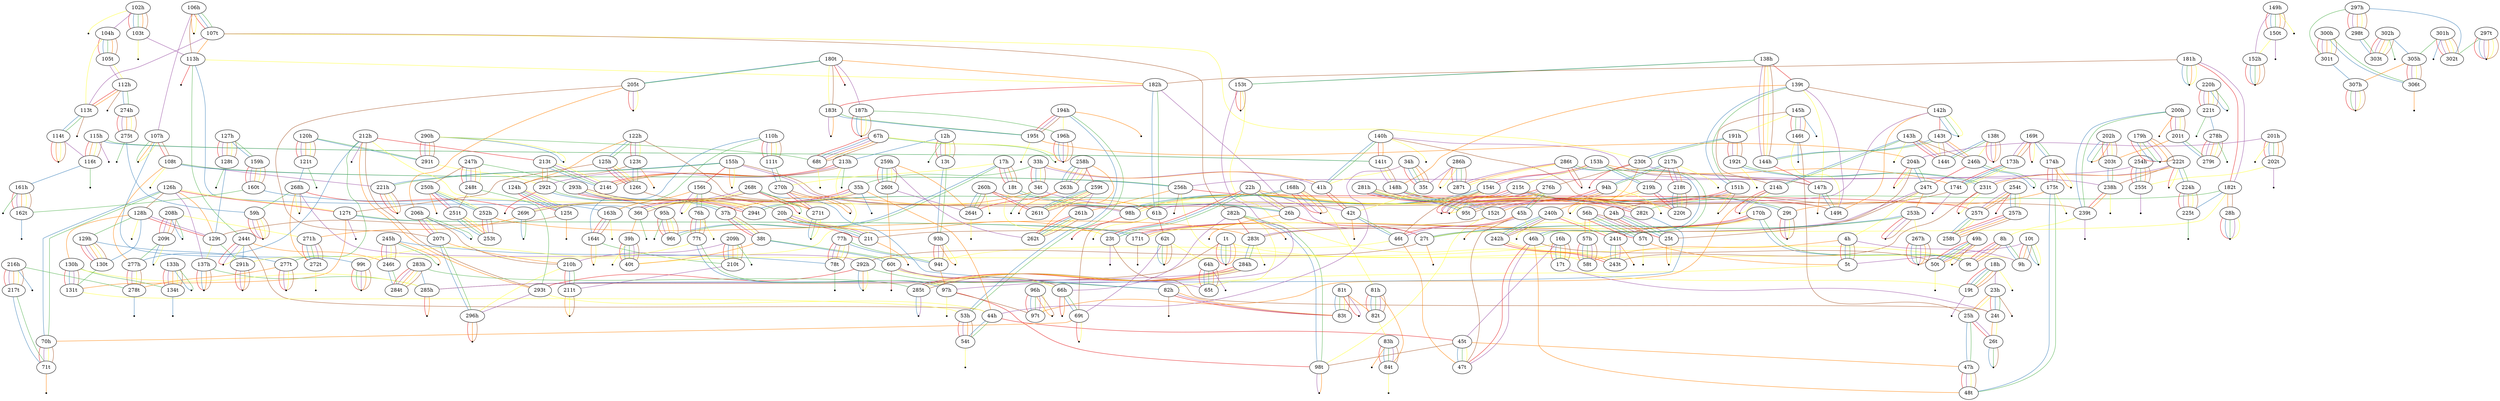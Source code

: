 graph {
edge [colorscheme=set19];
	"102h"	--	"103t"	[color=1];
	"102h"	--	"103t"	[color=2];
	"102h"	--	"103t"	[color=3];
	"102h"	--	"103t"	[color=5];
	"102h"	--	"103t"	[color=7];
	"102h"	--	"104h"	[color=4];
	"102h"	--	"-1"	[len=0.75,color=6];
	"103t"	--	"113h"	[color=4];
	"103t"	--	"-2"	[len=0.75,color=6];
	"104h"	--	"105t"	[color=1];
	"104h"	--	"105t"	[color=2];
	"104h"	--	"105t"	[color=3];
	"104h"	--	"105t"	[color=5];
	"104h"	--	"105t"	[color=7];
	"104h"	--	"113t"	[color=6];
	"105t"	--	"112h"	[color=4];
	"105t"	--	"112h"	[color=6];
	"106h"	--	"107h"	[color=4];
	"106h"	--	"107t"	[color=1];
	"106h"	--	"107t"	[color=2];
	"106h"	--	"107t"	[color=3];
	"106h"	--	"113h"	[color=7];
	"106h"	--	"-3"	[len=0.75,color=5];
	"106h"	--	"-3"	[len=0.75,color=6];
	"107h"	--	"108t"	[color=1];
	"107h"	--	"108t"	[color=7];
	"107h"	--	"99t"	[color=2];
	"107h"	--	"-4"	[len=0.75,color=3];
	"107h"	--	"-4"	[len=0.75,color=5];
	"107h"	--	"-4"	[len=0.75,color=6];
	"107t"	--	"113h"	[color=5];
	"107t"	--	"113t"	[color=4];
	"107t"	--	"230t"	[color=6];
	"107t"	--	"282h"	[color=7];
	"108t"	--	"221h"	[color=4];
	"108t"	--	"256h"	[color=2];
	"108t"	--	"256h"	[color=3];
	"108t"	--	"277h"	[color=5];
	"108t"	--	"-5"	[len=0.75,color=6];
	"10t"	--	"5t"	[color=4];
	"10t"	--	"9h"	[color=1];
	"10t"	--	"9h"	[color=5];
	"10t"	--	"9h"	[color=7];
	"10t"	--	"-6"	[len=0.75,color=2];
	"10t"	--	"-6"	[len=0.75,color=3];
	"10t"	--	"-6"	[len=0.75,color=6];
	"110h"	--	"111t"	[color=1];
	"110h"	--	"111t"	[color=4];
	"110h"	--	"111t"	[color=5];
	"110h"	--	"111t"	[color=6];
	"110h"	--	"111t"	[color=7];
	"110h"	--	"163h"	[color=3];
	"110h"	--	"164t"	[color=2];
	"111t"	--	"270h"	[color=2];
	"111t"	--	"270h"	[color=3];
	"112h"	--	"113t"	[color=1];
	"112h"	--	"113t"	[color=5];
	"112h"	--	"274h"	[color=2];
	"112h"	--	"274h"	[color=3];
	"112h"	--	"-7"	[len=0.75,color=7];
	"113h"	--	"182h"	[color=6];
	"113h"	--	"244t"	[color=3];
	"113h"	--	"36t"	[color=2];
	"113h"	--	"-8"	[len=0.75,color=1];
	"113t"	--	"114t"	[color=2];
	"113t"	--	"114t"	[color=3];
	"113t"	--	"-9"	[len=0.75,color=7];
	"114t"	--	"116t"	[color=4];
	"114t"	--	"-10"	[len=0.75,color=1];
	"114t"	--	"-10"	[len=0.75,color=5];
	"114t"	--	"-10"	[len=0.75,color=6];
	"114t"	--	"-10"	[len=0.75,color=7];
	"115h"	--	"116t"	[color=1];
	"115h"	--	"116t"	[color=5];
	"115h"	--	"116t"	[color=6];
	"115h"	--	"116t"	[color=7];
	"115h"	--	"141t"	[color=2];
	"115h"	--	"141t"	[color=3];
	"115h"	--	"-11"	[len=0.75,color=4];
	"116t"	--	"161h"	[color=2];
	"116t"	--	"-12"	[len=0.75,color=3];
	"120h"	--	"121t"	[color=1];
	"120h"	--	"121t"	[color=4];
	"120h"	--	"121t"	[color=5];
	"120h"	--	"121t"	[color=6];
	"120h"	--	"121t"	[color=7];
	"120h"	--	"291t"	[color=2];
	"120h"	--	"291t"	[color=3];
	"121t"	--	"268h"	[color=2];
	"121t"	--	"-13"	[len=0.75,color=3];
	"122h"	--	"123t"	[color=1];
	"122h"	--	"123t"	[color=4];
	"122h"	--	"123t"	[color=6];
	"122h"	--	"124h"	[color=5];
	"122h"	--	"125h"	[color=2];
	"122h"	--	"125h"	[color=3];
	"122h"	--	"239t"	[color=7];
	"123t"	--	"124h"	[color=7];
	"123t"	--	"126t"	[color=2];
	"123t"	--	"126t"	[color=3];
	"123t"	--	"-14"	[len=0.75,color=5];
	"124h"	--	"125t"	[color=1];
	"124h"	--	"125t"	[color=2];
	"124h"	--	"125t"	[color=3];
	"124h"	--	"125t"	[color=4];
	"124h"	--	"125t"	[color=6];
	"125h"	--	"126t"	[color=1];
	"125h"	--	"126t"	[color=4];
	"125h"	--	"126t"	[color=5];
	"125h"	--	"126t"	[color=6];
	"125h"	--	"127t"	[color=7];
	"125t"	--	"129t"	[color=7];
	"125t"	--	"-15"	[len=0.75,color=5];
	"126h"	--	"127t"	[color=1];
	"126h"	--	"127t"	[color=6];
	"126h"	--	"128h"	[color=7];
	"126h"	--	"129t"	[color=5];
	"126h"	--	"137h"	[color=4];
	"126h"	--	"70h"	[color=2];
	"126h"	--	"70h"	[color=3];
	"126t"	--	"271t"	[color=7];
	"127h"	--	"128t"	[color=1];
	"127h"	--	"128t"	[color=4];
	"127h"	--	"128t"	[color=5];
	"127h"	--	"128t"	[color=6];
	"127h"	--	"128t"	[color=7];
	"127h"	--	"159h"	[color=2];
	"127h"	--	"159h"	[color=3];
	"127t"	--	"131t"	[color=5];
	"127t"	--	"171t"	[color=2];
	"127t"	--	"171t"	[color=3];
	"127t"	--	"-16"	[len=0.75,color=4];
	"128h"	--	"129h"	[color=3];
	"128h"	--	"129t"	[color=1];
	"128h"	--	"129t"	[color=4];
	"128h"	--	"130h"	[color=5];
	"128h"	--	"130t"	[color=2];
	"128h"	--	"-17"	[len=0.75,color=6];
	"128t"	--	"129t"	[color=2];
	"128t"	--	"-18"	[len=0.75,color=3];
	"129h"	--	"130t"	[color=1];
	"129h"	--	"130t"	[color=4];
	"129h"	--	"130t"	[color=5];
	"129h"	--	"130t"	[color=6];
	"129h"	--	"130t"	[color=7];
	"129h"	--	"277t"	[color=2];
	"129t"	--	"137h"	[color=6];
	"129t"	--	"291h"	[color=3];
	"12h"	--	"13t"	[color=1];
	"12h"	--	"13t"	[color=4];
	"12h"	--	"13t"	[color=5];
	"12h"	--	"13t"	[color=6];
	"12h"	--	"13t"	[color=7];
	"12h"	--	"213h"	[color=2];
	"12h"	--	"-19"	[len=0.75,color=3];
	"130h"	--	"131t"	[color=1];
	"130h"	--	"131t"	[color=2];
	"130h"	--	"131t"	[color=4];
	"130h"	--	"131t"	[color=7];
	"130h"	--	"134t"	[color=3];
	"130h"	--	"285h"	[color=6];
	"130t"	--	"131t"	[color=3];
	"131t"	--	"53h"	[color=6];
	"133h"	--	"134t"	[color=1];
	"133h"	--	"134t"	[color=4];
	"133h"	--	"134t"	[color=5];
	"133h"	--	"134t"	[color=6];
	"133h"	--	"134t"	[color=7];
	"133h"	--	"-20"	[len=0.75,color=2];
	"133h"	--	"-20"	[len=0.75,color=3];
	"134t"	--	"-21"	[len=0.75,color=2];
	"137h"	--	"285h"	[color=3];
	"137h"	--	"-22"	[len=0.75,color=1];
	"137h"	--	"-22"	[len=0.75,color=2];
	"137h"	--	"-22"	[len=0.75,color=5];
	"137h"	--	"-22"	[len=0.75,color=7];
	"138h"	--	"139t"	[color=1];
	"138h"	--	"144h"	[color=4];
	"138h"	--	"144h"	[color=5];
	"138h"	--	"144h"	[color=6];
	"138h"	--	"144h"	[color=7];
	"138h"	--	"153t"	[color=2];
	"138h"	--	"153t"	[color=3];
	"138t"	--	"144t"	[color=2];
	"138t"	--	"144t"	[color=3];
	"138t"	--	"246h"	[color=6];
	"138t"	--	"-23"	[len=0.75,color=1];
	"138t"	--	"-23"	[len=0.75,color=4];
	"138t"	--	"-23"	[len=0.75,color=5];
	"138t"	--	"-23"	[len=0.75,color=7];
	"139t"	--	"142h"	[color=7];
	"139t"	--	"147h"	[color=6];
	"139t"	--	"148h"	[color=5];
	"139t"	--	"149t"	[color=4];
	"139t"	--	"151h"	[color=2];
	"139t"	--	"151h"	[color=3];
	"13t"	--	"93h"	[color=2];
	"13t"	--	"93h"	[color=3];
	"140h"	--	"141t"	[color=1];
	"140h"	--	"141t"	[color=5];
	"140h"	--	"147h"	[color=4];
	"140h"	--	"149t"	[color=7];
	"140h"	--	"41h"	[color=2];
	"140h"	--	"41h"	[color=3];
	"140h"	--	"-24"	[len=0.75,color=6];
	"141t"	--	"148h"	[color=4];
	"141t"	--	"148h"	[color=6];
	"141t"	--	"148h"	[color=7];
	"142h"	--	"143t"	[color=1];
	"142h"	--	"149t"	[color=5];
	"142h"	--	"61h"	[color=4];
	"142h"	--	"-25"	[len=0.75,color=2];
	"142h"	--	"-25"	[len=0.75,color=3];
	"142h"	--	"-25"	[len=0.75,color=6];
	"143h"	--	"144t"	[color=1];
	"143h"	--	"144t"	[color=4];
	"143h"	--	"144t"	[color=5];
	"143h"	--	"214h"	[color=2];
	"143h"	--	"214h"	[color=3];
	"143h"	--	"246h"	[color=7];
	"143h"	--	"-26"	[len=0.75,color=6];
	"143t"	--	"144h"	[color=2];
	"143t"	--	"144h"	[color=3];
	"143t"	--	"144t"	[color=6];
	"143t"	--	"144t"	[color=7];
	"143t"	--	"246h"	[color=4];
	"143t"	--	"246h"	[color=5];
	"144h"	--	"147h"	[color=1];
	"145h"	--	"146t"	[color=1];
	"145h"	--	"146t"	[color=3];
	"145h"	--	"146t"	[color=4];
	"145h"	--	"146t"	[color=5];
	"145h"	--	"147h"	[color=7];
	"145h"	--	"191h"	[color=6];
	"145h"	--	"-27"	[len=0.75,color=2];
	"146t"	--	"149t"	[color=6];
	"146t"	--	"25h"	[color=7];
	"146t"	--	"-28"	[len=0.75,color=2];
	"147h"	--	"149t"	[color=2];
	"147h"	--	"149t"	[color=3];
	"147h"	--	"-29"	[len=0.75,color=5];
	"148h"	--	"149t"	[color=1];
	"148h"	--	"152t"	[color=2];
	"148h"	--	"152t"	[color=3];
	"149h"	--	"150t"	[color=1];
	"149h"	--	"150t"	[color=2];
	"149h"	--	"150t"	[color=3];
	"149h"	--	"150t"	[color=5];
	"149h"	--	"150t"	[color=7];
	"149h"	--	"152h"	[color=4];
	"149h"	--	"-30"	[len=0.75,color=6];
	"150t"	--	"152h"	[color=6];
	"150t"	--	"-31"	[len=0.75,color=4];
	"151h"	--	"152t"	[color=1];
	"151h"	--	"152t"	[color=4];
	"151h"	--	"152t"	[color=5];
	"151h"	--	"-32"	[len=0.75,color=6];
	"151h"	--	"-32"	[len=0.75,color=7];
	"152h"	--	"-33"	[len=0.75,color=1];
	"152h"	--	"-33"	[len=0.75,color=2];
	"152h"	--	"-33"	[len=0.75,color=3];
	"152h"	--	"-33"	[len=0.75,color=5];
	"152h"	--	"-33"	[len=0.75,color=7];
	"152t"	--	"21t"	[color=7];
	"152t"	--	"98t"	[color=6];
	"153h"	--	"154t"	[color=1];
	"153h"	--	"154t"	[color=4];
	"153h"	--	"174t"	[color=5];
	"153h"	--	"214h"	[color=7];
	"153h"	--	"215t"	[color=6];
	"153h"	--	"219h"	[color=2];
	"153h"	--	"219h"	[color=3];
	"153t"	--	"58t"	[color=6];
	"153t"	--	"97h"	[color=4];
	"153t"	--	"-34"	[len=0.75,color=1];
	"153t"	--	"-34"	[len=0.75,color=5];
	"153t"	--	"-34"	[len=0.75,color=7];
	"154t"	--	"46t"	[color=7];
	"154t"	--	"98h"	[color=2];
	"154t"	--	"98h"	[color=3];
	"154t"	--	"98h"	[color=5];
	"154t"	--	"98h"	[color=6];
	"155h"	--	"156t"	[color=1];
	"155h"	--	"221h"	[color=2];
	"155h"	--	"221h"	[color=3];
	"155h"	--	"98h"	[color=4];
	"155h"	--	"98h"	[color=7];
	"155h"	--	"-35"	[len=0.75,color=5];
	"155h"	--	"-35"	[len=0.75,color=6];
	"156t"	--	"163h"	[color=5];
	"156t"	--	"20h"	[color=7];
	"156t"	--	"76h"	[color=2];
	"156t"	--	"76h"	[color=3];
	"156t"	--	"-36"	[len=0.75,color=4];
	"156t"	--	"-36"	[len=0.75,color=6];
	"159h"	--	"160t"	[color=1];
	"159h"	--	"160t"	[color=4];
	"159h"	--	"160t"	[color=5];
	"159h"	--	"160t"	[color=6];
	"159h"	--	"160t"	[color=7];
	"160t"	--	"162t"	[color=3];
	"160t"	--	"163h"	[color=2];
	"161h"	--	"162t"	[color=1];
	"161h"	--	"162t"	[color=4];
	"161h"	--	"162t"	[color=5];
	"161h"	--	"162t"	[color=6];
	"161h"	--	"162t"	[color=7];
	"161h"	--	"-37"	[len=0.75,color=3];
	"162t"	--	"-38"	[len=0.75,color=2];
	"163h"	--	"164t"	[color=1];
	"163h"	--	"164t"	[color=4];
	"163h"	--	"164t"	[color=7];
	"163h"	--	"-39"	[len=0.75,color=6];
	"164t"	--	"210t"	[color=3];
	"164t"	--	"-40"	[len=0.75,color=5];
	"164t"	--	"-40"	[len=0.75,color=6];
	"168h"	--	"294t"	[color=2];
	"168h"	--	"294t"	[color=3];
	"168h"	--	"81h"	[color=6];
	"168h"	--	"-41"	[len=0.75,color=1];
	"168h"	--	"-41"	[len=0.75,color=4];
	"168h"	--	"-41"	[len=0.75,color=5];
	"168h"	--	"-41"	[len=0.75,color=7];
	"169t"	--	"173h"	[color=4];
	"169t"	--	"173h"	[color=5];
	"169t"	--	"173h"	[color=7];
	"169t"	--	"174h"	[color=2];
	"169t"	--	"174h"	[color=3];
	"169t"	--	"-42"	[len=0.75,color=1];
	"169t"	--	"-42"	[len=0.75,color=6];
	"16h"	--	"17t"	[color=1];
	"16h"	--	"17t"	[color=2];
	"16h"	--	"17t"	[color=3];
	"16h"	--	"17t"	[color=5];
	"16h"	--	"17t"	[color=7];
	"16h"	--	"40t"	[color=6];
	"16h"	--	"45t"	[color=4];
	"170h"	--	"171t"	[color=1];
	"170h"	--	"171t"	[color=4];
	"170h"	--	"171t"	[color=5];
	"170h"	--	"171t"	[color=6];
	"170h"	--	"241t"	[color=7];
	"170h"	--	"9t"	[color=2];
	"170h"	--	"9t"	[color=3];
	"171t"	--	"-43"	[len=0.75,color=7];
	"173h"	--	"174t"	[color=1];
	"173h"	--	"174t"	[color=2];
	"173h"	--	"174t"	[color=3];
	"173h"	--	"174t"	[color=6];
	"174h"	--	"175t"	[color=1];
	"174h"	--	"175t"	[color=4];
	"174h"	--	"175t"	[color=7];
	"174h"	--	"-44"	[len=0.75,color=5];
	"174h"	--	"-44"	[len=0.75,color=6];
	"174t"	--	"24h"	[color=7];
	"174t"	--	"-45"	[len=0.75,color=4];
	"175t"	--	"29t"	[color=5];
	"175t"	--	"48t"	[color=2];
	"175t"	--	"48t"	[color=3];
	"175t"	--	"-46"	[len=0.75,color=6];
	"179h"	--	"254h"	[color=6];
	"179h"	--	"-47"	[len=0.75,color=1];
	"179h"	--	"-47"	[len=0.75,color=2];
	"179h"	--	"-47"	[len=0.75,color=3];
	"179h"	--	"-47"	[len=0.75,color=4];
	"179h"	--	"-47"	[len=0.75,color=5];
	"179h"	--	"-47"	[len=0.75,color=7];
	"17h"	--	"18t"	[color=1];
	"17h"	--	"18t"	[color=4];
	"17h"	--	"18t"	[color=5];
	"17h"	--	"18t"	[color=7];
	"17h"	--	"270h"	[color=6];
	"17h"	--	"96t"	[color=2];
	"17h"	--	"96t"	[color=3];
	"17t"	--	"19t"	[color=6];
	"17t"	--	"24t"	[color=4];
	"180t"	--	"182h"	[color=5];
	"180t"	--	"183t"	[color=6];
	"180t"	--	"183t"	[color=7];
	"180t"	--	"187h"	[color=4];
	"180t"	--	"205t"	[color=2];
	"180t"	--	"205t"	[color=3];
	"180t"	--	"-48"	[len=0.75,color=1];
	"181h"	--	"182h"	[color=7];
	"181h"	--	"182t"	[color=1];
	"181h"	--	"182t"	[color=4];
	"181h"	--	"-49"	[len=0.75,color=2];
	"181h"	--	"-49"	[len=0.75,color=3];
	"181h"	--	"-49"	[len=0.75,color=5];
	"181h"	--	"-49"	[len=0.75,color=6];
	"182h"	--	"183t"	[color=1];
	"182h"	--	"27t"	[color=4];
	"182h"	--	"61h"	[color=2];
	"182h"	--	"61h"	[color=3];
	"182t"	--	"225t"	[color=2];
	"182t"	--	"27t"	[color=6];
	"182t"	--	"282t"	[color=3];
	"182t"	--	"28h"	[color=5];
	"182t"	--	"28h"	[color=7];
	"183t"	--	"195t"	[color=2];
	"183t"	--	"195t"	[color=3];
	"183t"	--	"-50"	[len=0.75,color=4];
	"183t"	--	"-50"	[len=0.75,color=5];
	"187h"	--	"196h"	[color=3];
	"187h"	--	"-51"	[len=0.75,color=1];
	"187h"	--	"-51"	[len=0.75,color=2];
	"187h"	--	"-51"	[len=0.75,color=5];
	"187h"	--	"-51"	[len=0.75,color=6];
	"187h"	--	"-51"	[len=0.75,color=7];
	"18h"	--	"19t"	[color=1];
	"18h"	--	"19t"	[color=2];
	"18h"	--	"19t"	[color=3];
	"18h"	--	"19t"	[color=5];
	"18h"	--	"19t"	[color=7];
	"18h"	--	"23h"	[color=4];
	"18h"	--	"-52"	[len=0.75,color=6];
	"18t"	--	"23t"	[color=6];
	"18t"	--	"26h"	[color=2];
	"18t"	--	"26h"	[color=3];
	"191h"	--	"192t"	[color=1];
	"191h"	--	"192t"	[color=4];
	"191h"	--	"192t"	[color=5];
	"191h"	--	"192t"	[color=7];
	"191h"	--	"230t"	[color=2];
	"191h"	--	"230t"	[color=3];
	"192t"	--	"231t"	[color=2];
	"192t"	--	"231t"	[color=3];
	"192t"	--	"-53"	[len=0.75,color=6];
	"194h"	--	"195t"	[color=1];
	"194h"	--	"195t"	[color=4];
	"194h"	--	"195t"	[color=7];
	"194h"	--	"196h"	[color=6];
	"194h"	--	"53h"	[color=2];
	"194h"	--	"53h"	[color=3];
	"194h"	--	"-54"	[len=0.75,color=5];
	"195t"	--	"204h"	[color=5];
	"195t"	--	"-55"	[len=0.75,color=6];
	"196h"	--	"-56"	[len=0.75,color=1];
	"196h"	--	"-56"	[len=0.75,color=2];
	"196h"	--	"-56"	[len=0.75,color=4];
	"196h"	--	"-56"	[len=0.75,color=5];
	"196h"	--	"-56"	[len=0.75,color=7];
	"19t"	--	"-57"	[len=0.75,color=4];
	"1t"	--	"285h"	[color=7];
	"1t"	--	"9t"	[color=6];
	"1t"	--	"-58"	[len=0.75,color=1];
	"1t"	--	"-58"	[len=0.75,color=2];
	"1t"	--	"-58"	[len=0.75,color=3];
	"1t"	--	"-58"	[len=0.75,color=4];
	"1t"	--	"-58"	[len=0.75,color=5];
	"200h"	--	"201t"	[color=1];
	"200h"	--	"201t"	[color=4];
	"200h"	--	"201t"	[color=6];
	"200h"	--	"201t"	[color=7];
	"200h"	--	"239t"	[color=2];
	"200h"	--	"239t"	[color=3];
	"200h"	--	"-59"	[len=0.75,color=5];
	"201h"	--	"202t"	[color=1];
	"201h"	--	"202t"	[color=2];
	"201h"	--	"202t"	[color=3];
	"201h"	--	"202t"	[color=5];
	"201h"	--	"202t"	[color=7];
	"201h"	--	"204h"	[color=4];
	"201h"	--	"-60"	[len=0.75,color=6];
	"201t"	--	"203t"	[color=5];
	"201t"	--	"279t"	[color=2];
	"201t"	--	"279t"	[color=3];
	"202h"	--	"203t"	[color=1];
	"202h"	--	"203t"	[color=4];
	"202h"	--	"203t"	[color=6];
	"202h"	--	"203t"	[color=7];
	"202h"	--	"-61"	[len=0.75,color=2];
	"202h"	--	"-61"	[len=0.75,color=3];
	"202h"	--	"-61"	[len=0.75,color=5];
	"202t"	--	"255t"	[color=6];
	"202t"	--	"-62"	[len=0.75,color=4];
	"203t"	--	"238h"	[color=2];
	"203t"	--	"238h"	[color=3];
	"204h"	--	"247t"	[color=2];
	"204h"	--	"247t"	[color=3];
	"204h"	--	"25t"	[color=7];
	"204h"	--	"-63"	[len=0.75,color=1];
	"204h"	--	"-63"	[len=0.75,color=6];
	"205t"	--	"206h"	[color=5];
	"205t"	--	"207t"	[color=7];
	"205t"	--	"-64"	[len=0.75,color=1];
	"205t"	--	"-64"	[len=0.75,color=4];
	"205t"	--	"-64"	[len=0.75,color=6];
	"206h"	--	"207t"	[color=1];
	"206h"	--	"207t"	[color=4];
	"206h"	--	"207t"	[color=6];
	"206h"	--	"210h"	[color=7];
	"206h"	--	"-65"	[len=0.75,color=2];
	"206h"	--	"-65"	[len=0.75,color=3];
	"207t"	--	"210h"	[color=5];
	"207t"	--	"296h"	[color=2];
	"207t"	--	"296h"	[color=3];
	"208h"	--	"209t"	[color=1];
	"208h"	--	"209t"	[color=4];
	"208h"	--	"209t"	[color=5];
	"208h"	--	"209t"	[color=7];
	"208h"	--	"271h"	[color=6];
	"208h"	--	"-66"	[len=0.75,color=2];
	"208h"	--	"-66"	[len=0.75,color=3];
	"209h"	--	"210h"	[color=4];
	"209h"	--	"210t"	[color=1];
	"209h"	--	"210t"	[color=2];
	"209h"	--	"210t"	[color=5];
	"209h"	--	"210t"	[color=6];
	"209h"	--	"210t"	[color=7];
	"209h"	--	"-67"	[len=0.75,color=3];
	"209t"	--	"277h"	[color=3];
	"209t"	--	"-68"	[len=0.75,color=2];
	"209t"	--	"-68"	[len=0.75,color=6];
	"20h"	--	"21t"	[color=1];
	"20h"	--	"21t"	[color=2];
	"20h"	--	"21t"	[color=3];
	"20h"	--	"21t"	[color=4];
	"20h"	--	"21t"	[color=6];
	"20h"	--	"23t"	[color=5];
	"210h"	--	"211t"	[color=1];
	"210h"	--	"211t"	[color=2];
	"210h"	--	"211t"	[color=3];
	"210h"	--	"296h"	[color=6];
	"210t"	--	"211t"	[color=4];
	"211t"	--	"-69"	[len=0.75,color=5];
	"211t"	--	"-69"	[len=0.75,color=6];
	"211t"	--	"-69"	[len=0.75,color=7];
	"212h"	--	"213t"	[color=1];
	"212h"	--	"277h"	[color=2];
	"212h"	--	"277t"	[color=3];
	"212h"	--	"293t"	[color=5];
	"212h"	--	"293t"	[color=7];
	"212h"	--	"95t"	[color=6];
	"212h"	--	"-70"	[len=0.75,color=4];
	"213h"	--	"214t"	[color=1];
	"213h"	--	"214t"	[color=5];
	"213h"	--	"214t"	[color=7];
	"213h"	--	"291h"	[color=6];
	"213h"	--	"292t"	[color=4];
	"213h"	--	"-71"	[len=0.75,color=3];
	"213t"	--	"214t"	[color=2];
	"213t"	--	"214t"	[color=3];
	"213t"	--	"214t"	[color=4];
	"213t"	--	"214t"	[color=6];
	"213t"	--	"292t"	[color=5];
	"213t"	--	"292t"	[color=7];
	"214h"	--	"97t"	[color=5];
	"214h"	--	"-72"	[len=0.75,color=1];
	"214h"	--	"-72"	[len=0.75,color=4];
	"214h"	--	"-72"	[len=0.75,color=6];
	"215t"	--	"220t"	[color=5];
	"215t"	--	"29t"	[color=2];
	"215t"	--	"29t"	[color=3];
	"215t"	--	"-73"	[len=0.75,color=1];
	"215t"	--	"-73"	[len=0.75,color=4];
	"215t"	--	"-73"	[len=0.75,color=7];
	"216h"	--	"217t"	[color=1];
	"216h"	--	"217t"	[color=4];
	"216h"	--	"217t"	[color=5];
	"216h"	--	"217t"	[color=6];
	"216h"	--	"217t"	[color=7];
	"216h"	--	"278t"	[color=3];
	"216h"	--	"-74"	[len=0.75,color=2];
	"217h"	--	"218t"	[color=1];
	"217h"	--	"218t"	[color=4];
	"217h"	--	"218t"	[color=5];
	"217h"	--	"219h"	[color=7];
	"217h"	--	"94h"	[color=2];
	"217h"	--	"94h"	[color=3];
	"217h"	--	"-75"	[len=0.75,color=6];
	"217t"	--	"71t"	[color=2];
	"217t"	--	"71t"	[color=3];
	"218t"	--	"220t"	[color=2];
	"218t"	--	"220t"	[color=3];
	"218t"	--	"220t"	[color=6];
	"218t"	--	"220t"	[color=7];
	"219h"	--	"220t"	[color=1];
	"219h"	--	"220t"	[color=4];
	"219h"	--	"-76"	[len=0.75,color=5];
	"219h"	--	"-76"	[len=0.75,color=6];
	"21t"	--	"-77"	[len=0.75,color=5];
	"220h"	--	"221t"	[color=1];
	"220h"	--	"221t"	[color=4];
	"220h"	--	"221t"	[color=5];
	"220h"	--	"221t"	[color=6];
	"220h"	--	"221t"	[color=7];
	"220h"	--	"-78"	[len=0.75,color=2];
	"220h"	--	"-78"	[len=0.75,color=3];
	"221h"	--	"-79"	[len=0.75,color=1];
	"221h"	--	"-79"	[len=0.75,color=5];
	"221h"	--	"-79"	[len=0.75,color=6];
	"221h"	--	"-79"	[len=0.75,color=7];
	"221t"	--	"278h"	[color=2];
	"221t"	--	"-80"	[len=0.75,color=3];
	"222t"	--	"224h"	[color=2];
	"222t"	--	"224h"	[color=3];
	"222t"	--	"231t"	[color=4];
	"222t"	--	"231t"	[color=5];
	"222t"	--	"238h"	[color=7];
	"222t"	--	"-81"	[len=0.75,color=1];
	"222t"	--	"-81"	[len=0.75,color=6];
	"224h"	--	"225t"	[color=1];
	"224h"	--	"225t"	[color=4];
	"224h"	--	"225t"	[color=5];
	"224h"	--	"225t"	[color=6];
	"224h"	--	"225t"	[color=7];
	"225t"	--	"-82"	[len=0.75,color=3];
	"22h"	--	"23t"	[color=1];
	"22h"	--	"23t"	[color=2];
	"22h"	--	"23t"	[color=3];
	"22h"	--	"24h"	[color=5];
	"22h"	--	"26h"	[color=4];
	"22h"	--	"26h"	[color=6];
	"22h"	--	"26h"	[color=7];
	"230t"	--	"238h"	[color=4];
	"230t"	--	"240h"	[color=5];
	"230t"	--	"276h"	[color=7];
	"230t"	--	"-83"	[len=0.75,color=1];
	"231t"	--	"243t"	[color=7];
	"231t"	--	"-84"	[len=0.75,color=1];
	"231t"	--	"-84"	[len=0.75,color=6];
	"238h"	--	"239t"	[color=1];
	"238h"	--	"239t"	[color=5];
	"238h"	--	"-85"	[len=0.75,color=6];
	"239t"	--	"8h"	[color=6];
	"239t"	--	"-86"	[len=0.75,color=4];
	"23h"	--	"24t"	[color=1];
	"23h"	--	"24t"	[color=2];
	"23h"	--	"24t"	[color=3];
	"23h"	--	"25h"	[color=5];
	"23h"	--	"25h"	[color=6];
	"23h"	--	"-87"	[len=0.75,color=7];
	"23t"	--	"24t"	[color=7];
	"23t"	--	"-88"	[len=0.75,color=4];
	"240h"	--	"241t"	[color=1];
	"240h"	--	"241t"	[color=6];
	"240h"	--	"242h"	[color=2];
	"240h"	--	"242h"	[color=3];
	"240h"	--	"242h"	[color=4];
	"240h"	--	"242h"	[color=7];
	"241t"	--	"243t"	[color=2];
	"241t"	--	"243t"	[color=3];
	"241t"	--	"243t"	[color=4];
	"241t"	--	"-89"	[len=0.75,color=5];
	"242h"	--	"243t"	[color=1];
	"242h"	--	"243t"	[color=5];
	"242h"	--	"243t"	[color=6];
	"244t"	--	"246t"	[color=5];
	"244t"	--	"291h"	[color=2];
	"244t"	--	"44h"	[color=7];
	"244t"	--	"-90"	[len=0.75,color=1];
	"244t"	--	"-90"	[len=0.75,color=4];
	"244t"	--	"-90"	[len=0.75,color=6];
	"245h"	--	"246t"	[color=1];
	"245h"	--	"246t"	[color=4];
	"245h"	--	"246t"	[color=6];
	"245h"	--	"246t"	[color=7];
	"245h"	--	"78t"	[color=2];
	"245h"	--	"-91"	[len=0.75,color=3];
	"245h"	--	"-91"	[len=0.75,color=5];
	"246h"	--	"247t"	[color=1];
	"246h"	--	"-92"	[len=0.75,color=2];
	"246h"	--	"-92"	[len=0.75,color=3];
	"246t"	--	"284t"	[color=2];
	"246t"	--	"284t"	[color=3];
	"247h"	--	"248t"	[color=1];
	"247h"	--	"248t"	[color=2];
	"247h"	--	"248t"	[color=4];
	"247h"	--	"248t"	[color=5];
	"247h"	--	"248t"	[color=6];
	"247h"	--	"250h"	[color=7];
	"247h"	--	"293h"	[color=3];
	"247t"	--	"253h"	[color=5];
	"247t"	--	"283t"	[color=4];
	"247t"	--	"283t"	[color=7];
	"247t"	--	"4h"	[color=6];
	"248t"	--	"251t"	[color=7];
	"248t"	--	"293t"	[color=3];
	"24h"	--	"25t"	[color=1];
	"24h"	--	"25t"	[color=2];
	"24h"	--	"25t"	[color=3];
	"24h"	--	"25t"	[color=4];
	"24h"	--	"-93"	[len=0.75,color=6];
	"24t"	--	"26t"	[color=5];
	"24t"	--	"26t"	[color=6];
	"250h"	--	"251t"	[color=1];
	"250h"	--	"251t"	[color=4];
	"250h"	--	"252h"	[color=2];
	"250h"	--	"252h"	[color=3];
	"250h"	--	"252h"	[color=6];
	"250h"	--	"-94"	[len=0.75,color=5];
	"251t"	--	"253t"	[color=2];
	"251t"	--	"253t"	[color=3];
	"251t"	--	"253t"	[color=5];
	"251t"	--	"253t"	[color=6];
	"252h"	--	"253t"	[color=1];
	"252h"	--	"253t"	[color=4];
	"252h"	--	"253t"	[color=7];
	"252h"	--	"283t"	[color=5];
	"253h"	--	"267h"	[color=6];
	"253h"	--	"27t"	[color=2];
	"253h"	--	"27t"	[color=3];
	"253h"	--	"-95"	[len=0.75,color=1];
	"253h"	--	"-95"	[len=0.75,color=4];
	"253h"	--	"-95"	[len=0.75,color=7];
	"254h"	--	"255t"	[color=1];
	"254h"	--	"255t"	[color=2];
	"254h"	--	"255t"	[color=3];
	"254h"	--	"255t"	[color=5];
	"254h"	--	"255t"	[color=7];
	"254h"	--	"256h"	[color=4];
	"254t"	--	"257h"	[color=2];
	"254t"	--	"257h"	[color=3];
	"254t"	--	"257h"	[color=6];
	"254t"	--	"257t"	[color=4];
	"254t"	--	"257t"	[color=5];
	"254t"	--	"257t"	[color=7];
	"254t"	--	"-96"	[len=0.75,color=1];
	"255t"	--	"-97"	[len=0.75,color=4];
	"256h"	--	"257t"	[color=1];
	"256h"	--	"261h"	[color=5];
	"256h"	--	"9h"	[color=6];
	"256h"	--	"-98"	[len=0.75,color=7];
	"257h"	--	"258t"	[color=1];
	"257h"	--	"258t"	[color=4];
	"257h"	--	"258t"	[color=5];
	"257h"	--	"258t"	[color=7];
	"257t"	--	"258t"	[color=2];
	"257t"	--	"258t"	[color=3];
	"257t"	--	"258t"	[color=6];
	"258h"	--	"259t"	[color=1];
	"258h"	--	"262t"	[color=5];
	"258h"	--	"263h"	[color=2];
	"258h"	--	"263h"	[color=3];
	"258h"	--	"263h"	[color=4];
	"258h"	--	"263h"	[color=6];
	"258h"	--	"263h"	[color=7];
	"259h"	--	"260t"	[color=1];
	"259h"	--	"260t"	[color=2];
	"259h"	--	"260t"	[color=3];
	"259h"	--	"260t"	[color=6];
	"259h"	--	"260t"	[color=7];
	"259h"	--	"262t"	[color=4];
	"259h"	--	"264t"	[color=5];
	"259t"	--	"261h"	[color=4];
	"259t"	--	"261t"	[color=2];
	"259t"	--	"261t"	[color=3];
	"259t"	--	"261t"	[color=5];
	"259t"	--	"261t"	[color=6];
	"259t"	--	"261t"	[color=7];
	"25h"	--	"26t"	[color=1];
	"25h"	--	"26t"	[color=4];
	"25h"	--	"47h"	[color=2];
	"25h"	--	"47h"	[color=3];
	"25t"	--	"-99"	[len=0.75,color=5];
	"25t"	--	"-99"	[len=0.75,color=6];
	"260h"	--	"261t"	[color=1];
	"260h"	--	"261t"	[color=4];
	"260h"	--	"264t"	[color=2];
	"260h"	--	"264t"	[color=3];
	"260h"	--	"264t"	[color=7];
	"260h"	--	"61h"	[color=5];
	"260h"	--	"-100"	[len=0.75,color=6];
	"260t"	--	"264t"	[color=4];
	"260t"	--	"60t"	[color=5];
	"261h"	--	"262t"	[color=1];
	"261h"	--	"262t"	[color=2];
	"261h"	--	"262t"	[color=3];
	"261h"	--	"262t"	[color=6];
	"261h"	--	"262t"	[color=7];
	"263h"	--	"264t"	[color=1];
	"263h"	--	"-101"	[len=0.75,color=5];
	"264t"	--	"-102"	[len=0.75,color=6];
	"267h"	--	"-103"	[len=0.75,color=1];
	"267h"	--	"-103"	[len=0.75,color=2];
	"267h"	--	"-103"	[len=0.75,color=3];
	"267h"	--	"-103"	[len=0.75,color=4];
	"267h"	--	"-103"	[len=0.75,color=5];
	"267h"	--	"-103"	[len=0.75,color=7];
	"268h"	--	"269t"	[color=1];
	"268h"	--	"272t"	[color=5];
	"268h"	--	"292h"	[color=4];
	"268h"	--	"59h"	[color=3];
	"268h"	--	"-104"	[len=0.75,color=6];
	"268h"	--	"-104"	[len=0.75,color=7];
	"268t"	--	"269t"	[color=4];
	"268t"	--	"269t"	[color=6];
	"268t"	--	"269t"	[color=7];
	"268t"	--	"271t"	[color=5];
	"268t"	--	"82h"	[color=2];
	"268t"	--	"-105"	[len=0.75,color=1];
	"268t"	--	"-105"	[len=0.75,color=3];
	"269t"	--	"271h"	[color=5];
	"269t"	--	"-106"	[len=0.75,color=2];
	"269t"	--	"-106"	[len=0.75,color=3];
	"26h"	--	"27t"	[color=1];
	"26h"	--	"-107"	[len=0.75,color=5];
	"26t"	--	"-108"	[len=0.75,color=2];
	"26t"	--	"-108"	[len=0.75,color=3];
	"26t"	--	"-108"	[len=0.75,color=7];
	"270h"	--	"271t"	[color=1];
	"270h"	--	"271t"	[color=4];
	"270h"	--	"-109"	[len=0.75,color=5];
	"270h"	--	"-109"	[len=0.75,color=7];
	"271h"	--	"272t"	[color=1];
	"271h"	--	"272t"	[color=2];
	"271h"	--	"272t"	[color=3];
	"271h"	--	"272t"	[color=4];
	"271h"	--	"272t"	[color=7];
	"271t"	--	"-110"	[len=0.75,color=2];
	"271t"	--	"-110"	[len=0.75,color=3];
	"271t"	--	"-110"	[len=0.75,color=6];
	"272t"	--	"-111"	[len=0.75,color=6];
	"274h"	--	"275t"	[color=1];
	"274h"	--	"275t"	[color=4];
	"274h"	--	"275t"	[color=5];
	"274h"	--	"275t"	[color=6];
	"274h"	--	"275t"	[color=7];
	"275t"	--	"59h"	[color=2];
	"275t"	--	"-112"	[len=0.75,color=3];
	"276h"	--	"45h"	[color=2];
	"276h"	--	"45h"	[color=3];
	"276h"	--	"-113"	[len=0.75,color=1];
	"276h"	--	"-113"	[len=0.75,color=4];
	"276h"	--	"-113"	[len=0.75,color=5];
	"276h"	--	"-113"	[len=0.75,color=6];
	"277h"	--	"278t"	[color=1];
	"277h"	--	"278t"	[color=4];
	"277h"	--	"278t"	[color=6];
	"277h"	--	"278t"	[color=7];
	"277t"	--	"278t"	[color=5];
	"277t"	--	"-114"	[len=0.75,color=1];
	"277t"	--	"-114"	[len=0.75,color=4];
	"277t"	--	"-114"	[len=0.75,color=6];
	"277t"	--	"-114"	[len=0.75,color=7];
	"278h"	--	"279t"	[color=1];
	"278h"	--	"279t"	[color=4];
	"278h"	--	"279t"	[color=5];
	"278h"	--	"279t"	[color=6];
	"278h"	--	"279t"	[color=7];
	"278h"	--	"-115"	[len=0.75,color=3];
	"278t"	--	"-116"	[len=0.75,color=2];
	"27t"	--	"292h"	[color=7];
	"27t"	--	"-117"	[len=0.75,color=5];
	"281h"	--	"282t"	[color=1];
	"281h"	--	"282t"	[color=4];
	"281h"	--	"282t"	[color=5];
	"281h"	--	"282t"	[color=6];
	"281h"	--	"282t"	[color=7];
	"281h"	--	"95t"	[color=2];
	"281h"	--	"95t"	[color=3];
	"282h"	--	"283t"	[color=1];
	"282h"	--	"65t"	[color=6];
	"282h"	--	"66h"	[color=4];
	"282h"	--	"98t"	[color=2];
	"282h"	--	"98t"	[color=3];
	"282h"	--	"-118"	[len=0.75,color=5];
	"282t"	--	"293t"	[color=2];
	"283h"	--	"284t"	[color=1];
	"283h"	--	"284t"	[color=4];
	"283h"	--	"284t"	[color=5];
	"283h"	--	"284t"	[color=6];
	"283h"	--	"284t"	[color=7];
	"283h"	--	"285h"	[color=2];
	"283h"	--	"285t"	[color=3];
	"283t"	--	"284h"	[color=2];
	"283t"	--	"284h"	[color=3];
	"283t"	--	"-119"	[len=0.75,color=6];
	"284h"	--	"285h"	[color=4];
	"284h"	--	"285t"	[color=1];
	"284h"	--	"285t"	[color=5];
	"284h"	--	"285t"	[color=6];
	"284h"	--	"285t"	[color=7];
	"285h"	--	"-120"	[len=0.75,color=1];
	"285h"	--	"-120"	[len=0.75,color=5];
	"285t"	--	"-121"	[len=0.75,color=2];
	"285t"	--	"-121"	[len=0.75,color=4];
	"286h"	--	"287t"	[color=1];
	"286h"	--	"287t"	[color=2];
	"286h"	--	"287t"	[color=3];
	"286h"	--	"287t"	[color=7];
	"286h"	--	"35t"	[color=4];
	"286h"	--	"-122"	[len=0.75,color=5];
	"286h"	--	"-122"	[len=0.75,color=6];
	"286t"	--	"287t"	[color=4];
	"286t"	--	"287t"	[color=5];
	"286t"	--	"287t"	[color=6];
	"286t"	--	"46h"	[color=2];
	"286t"	--	"46h"	[color=3];
	"286t"	--	"-123"	[len=0.75,color=1];
	"286t"	--	"-123"	[len=0.75,color=7];
	"28h"	--	"-124"	[len=0.75,color=1];
	"28h"	--	"-124"	[len=0.75,color=2];
	"28h"	--	"-124"	[len=0.75,color=3];
	"28h"	--	"-124"	[len=0.75,color=4];
	"28h"	--	"-124"	[len=0.75,color=6];
	"290h"	--	"291t"	[color=1];
	"290h"	--	"291t"	[color=4];
	"290h"	--	"291t"	[color=5];
	"290h"	--	"291t"	[color=7];
	"290h"	--	"68t"	[color=3];
	"290h"	--	"-125"	[len=0.75,color=2];
	"290h"	--	"-125"	[len=0.75,color=6];
	"291h"	--	"-126"	[len=0.75,color=1];
	"291h"	--	"-126"	[len=0.75,color=4];
	"291h"	--	"-126"	[len=0.75,color=5];
	"291h"	--	"-126"	[len=0.75,color=7];
	"291t"	--	"292t"	[color=6];
	"292h"	--	"293t"	[color=1];
	"292h"	--	"82h"	[color=3];
	"292h"	--	"-127"	[len=0.75,color=2];
	"292h"	--	"-127"	[len=0.75,color=5];
	"292h"	--	"-127"	[len=0.75,color=6];
	"292t"	--	"37h"	[color=2];
	"292t"	--	"37h"	[color=3];
	"292t"	--	"-128"	[len=0.75,color=1];
	"293h"	--	"294t"	[color=1];
	"293h"	--	"294t"	[color=4];
	"293h"	--	"294t"	[color=5];
	"293h"	--	"294t"	[color=6];
	"293h"	--	"294t"	[color=7];
	"293h"	--	"95h"	[color=2];
	"293t"	--	"296h"	[color=4];
	"293t"	--	"44h"	[color=6];
	"296h"	--	"-129"	[len=0.75,color=1];
	"296h"	--	"-129"	[len=0.75,color=5];
	"296h"	--	"-129"	[len=0.75,color=7];
	"297h"	--	"298t"	[color=1];
	"297h"	--	"298t"	[color=4];
	"297h"	--	"298t"	[color=5];
	"297h"	--	"298t"	[color=6];
	"297h"	--	"298t"	[color=7];
	"297h"	--	"301t"	[color=3];
	"297h"	--	"302t"	[color=2];
	"297t"	--	"302t"	[color=3];
	"297t"	--	"-130"	[len=0.75,color=1];
	"297t"	--	"-130"	[len=0.75,color=2];
	"297t"	--	"-130"	[len=0.75,color=4];
	"297t"	--	"-130"	[len=0.75,color=5];
	"297t"	--	"-130"	[len=0.75,color=6];
	"297t"	--	"-130"	[len=0.75,color=7];
	"298t"	--	"303t"	[color=2];
	"298t"	--	"303t"	[color=3];
	"29t"	--	"-131"	[len=0.75,color=1];
	"29t"	--	"-131"	[len=0.75,color=4];
	"29t"	--	"-131"	[len=0.75,color=6];
	"29t"	--	"-131"	[len=0.75,color=7];
	"300h"	--	"301t"	[color=1];
	"300h"	--	"301t"	[color=4];
	"300h"	--	"301t"	[color=5];
	"300h"	--	"301t"	[color=6];
	"300h"	--	"301t"	[color=7];
	"300h"	--	"306t"	[color=2];
	"300h"	--	"306t"	[color=3];
	"301h"	--	"302t"	[color=1];
	"301h"	--	"302t"	[color=4];
	"301h"	--	"302t"	[color=5];
	"301h"	--	"302t"	[color=6];
	"301h"	--	"302t"	[color=7];
	"301h"	--	"305h"	[color=3];
	"301h"	--	"-132"	[len=0.75,color=2];
	"301t"	--	"307h"	[color=2];
	"302h"	--	"303t"	[color=1];
	"302h"	--	"303t"	[color=4];
	"302h"	--	"303t"	[color=5];
	"302h"	--	"303t"	[color=6];
	"302h"	--	"303t"	[color=7];
	"302h"	--	"305h"	[color=2];
	"302h"	--	"-133"	[len=0.75,color=3];
	"305h"	--	"306t"	[color=1];
	"305h"	--	"306t"	[color=4];
	"305h"	--	"306t"	[color=6];
	"305h"	--	"306t"	[color=7];
	"305h"	--	"307h"	[color=5];
	"306t"	--	"-134"	[len=0.75,color=5];
	"307h"	--	"-135"	[len=0.75,color=1];
	"307h"	--	"-135"	[len=0.75,color=3];
	"307h"	--	"-135"	[len=0.75,color=4];
	"307h"	--	"-135"	[len=0.75,color=6];
	"307h"	--	"-135"	[len=0.75,color=7];
	"33h"	--	"34t"	[color=1];
	"33h"	--	"34t"	[color=2];
	"33h"	--	"34t"	[color=6];
	"33h"	--	"34t"	[color=7];
	"33h"	--	"35h"	[color=3];
	"33h"	--	"41h"	[color=4];
	"33h"	--	"41h"	[color=5];
	"34h"	--	"35t"	[color=1];
	"34h"	--	"35t"	[color=2];
	"34h"	--	"35t"	[color=3];
	"34h"	--	"35t"	[color=5];
	"34h"	--	"35t"	[color=7];
	"34h"	--	"41h"	[color=6];
	"34h"	--	"44h"	[color=4];
	"34t"	--	"37h"	[color=5];
	"34t"	--	"42t"	[color=4];
	"34t"	--	"-136"	[len=0.75,color=3];
	"35h"	--	"36t"	[color=1];
	"35h"	--	"36t"	[color=4];
	"35h"	--	"36t"	[color=6];
	"35h"	--	"36t"	[color=7];
	"35h"	--	"44h"	[color=5];
	"35h"	--	"-137"	[len=0.75,color=2];
	"35t"	--	"42t"	[color=6];
	"36t"	--	"39h"	[color=5];
	"36t"	--	"-138"	[len=0.75,color=3];
	"37h"	--	"38t"	[color=1];
	"37h"	--	"38t"	[color=4];
	"37h"	--	"38t"	[color=6];
	"37h"	--	"38t"	[color=7];
	"38t"	--	"40t"	[color=5];
	"38t"	--	"60t"	[color=2];
	"38t"	--	"60t"	[color=3];
	"39h"	--	"40t"	[color=1];
	"39h"	--	"40t"	[color=2];
	"39h"	--	"40t"	[color=3];
	"39h"	--	"40t"	[color=4];
	"39h"	--	"40t"	[color=7];
	"39h"	--	"-139"	[len=0.75,color=6];
	"41h"	--	"42t"	[color=1];
	"41h"	--	"42t"	[color=7];
	"42t"	--	"46t"	[color=2];
	"42t"	--	"46t"	[color=3];
	"42t"	--	"-140"	[len=0.75,color=5];
	"44h"	--	"45t"	[color=1];
	"44h"	--	"54t"	[color=2];
	"44h"	--	"54t"	[color=3];
	"45h"	--	"46h"	[color=6];
	"45h"	--	"46t"	[color=1];
	"45h"	--	"46t"	[color=4];
	"45h"	--	"47t"	[color=7];
	"45h"	--	"-141"	[len=0.75,color=5];
	"45t"	--	"47h"	[color=5];
	"45t"	--	"47t"	[color=2];
	"45t"	--	"47t"	[color=3];
	"45t"	--	"47t"	[color=6];
	"45t"	--	"98t"	[color=7];
	"46h"	--	"47t"	[color=1];
	"46h"	--	"47t"	[color=4];
	"46h"	--	"48t"	[color=5];
	"46h"	--	"50t"	[color=7];
	"46t"	--	"47t"	[color=5];
	"46t"	--	"94t"	[color=6];
	"47h"	--	"48t"	[color=1];
	"47h"	--	"48t"	[color=4];
	"47h"	--	"48t"	[color=6];
	"47h"	--	"48t"	[color=7];
	"49h"	--	"50t"	[color=1];
	"49h"	--	"50t"	[color=2];
	"49h"	--	"50t"	[color=3];
	"49h"	--	"50t"	[color=4];
	"49h"	--	"50t"	[color=5];
	"49h"	--	"-142"	[len=0.75,color=6];
	"49h"	--	"-142"	[len=0.75,color=7];
	"4h"	--	"58t"	[color=5];
	"4h"	--	"5t"	[color=1];
	"4h"	--	"5t"	[color=2];
	"4h"	--	"5t"	[color=3];
	"4h"	--	"5t"	[color=7];
	"4h"	--	"9h"	[color=4];
	"50t"	--	"-143"	[len=0.75,color=6];
	"53h"	--	"54t"	[color=1];
	"53h"	--	"54t"	[color=4];
	"53h"	--	"54t"	[color=5];
	"53h"	--	"54t"	[color=7];
	"54t"	--	"-144"	[len=0.75,color=6];
	"56h"	--	"57h"	[color=5];
	"56h"	--	"57h"	[color=6];
	"56h"	--	"57t"	[color=1];
	"56h"	--	"57t"	[color=2];
	"56h"	--	"57t"	[color=3];
	"56h"	--	"57t"	[color=4];
	"56h"	--	"57t"	[color=7];
	"57h"	--	"58t"	[color=1];
	"57h"	--	"58t"	[color=2];
	"57h"	--	"58t"	[color=3];
	"57h"	--	"58t"	[color=4];
	"57h"	--	"58t"	[color=7];
	"57t"	--	"5t"	[color=5];
	"57t"	--	"-145"	[len=0.75,color=6];
	"59h"	--	"-146"	[len=0.75,color=1];
	"59h"	--	"-146"	[len=0.75,color=4];
	"59h"	--	"-146"	[len=0.75,color=5];
	"59h"	--	"-146"	[len=0.75,color=6];
	"59h"	--	"-146"	[len=0.75,color=7];
	"5t"	--	"82h"	[color=6];
	"60t"	--	"65t"	[color=4];
	"60t"	--	"66h"	[color=6];
	"60t"	--	"66h"	[color=7];
	"60t"	--	"-147"	[len=0.75,color=1];
	"61h"	--	"62t"	[color=1];
	"61h"	--	"69t"	[color=7];
	"61h"	--	"-148"	[len=0.75,color=6];
	"62t"	--	"64h"	[color=6];
	"62t"	--	"69t"	[color=4];
	"62t"	--	"-149"	[len=0.75,color=2];
	"62t"	--	"-149"	[len=0.75,color=3];
	"62t"	--	"-149"	[len=0.75,color=5];
	"62t"	--	"-149"	[len=0.75,color=7];
	"64h"	--	"65t"	[color=1];
	"64h"	--	"65t"	[color=2];
	"64h"	--	"65t"	[color=3];
	"64h"	--	"65t"	[color=5];
	"64h"	--	"65t"	[color=7];
	"64h"	--	"-150"	[len=0.75,color=4];
	"66h"	--	"69t"	[color=2];
	"66h"	--	"69t"	[color=3];
	"66h"	--	"-151"	[len=0.75,color=1];
	"66h"	--	"-151"	[len=0.75,color=5];
	"67h"	--	"68t"	[color=1];
	"67h"	--	"68t"	[color=2];
	"67h"	--	"68t"	[color=4];
	"67h"	--	"68t"	[color=5];
	"67h"	--	"68t"	[color=7];
	"67h"	--	"-152"	[len=0.75,color=3];
	"67h"	--	"-152"	[len=0.75,color=6];
	"68t"	--	"-153"	[len=0.75,color=6];
	"69t"	--	"70h"	[color=5];
	"69t"	--	"-154"	[len=0.75,color=1];
	"69t"	--	"-154"	[len=0.75,color=6];
	"70h"	--	"71t"	[color=1];
	"70h"	--	"71t"	[color=4];
	"70h"	--	"71t"	[color=6];
	"70h"	--	"71t"	[color=7];
	"71t"	--	"-155"	[len=0.75,color=5];
	"76h"	--	"77t"	[color=1];
	"76h"	--	"77t"	[color=4];
	"76h"	--	"77t"	[color=5];
	"76h"	--	"77t"	[color=7];
	"76h"	--	"-156"	[len=0.75,color=6];
	"77h"	--	"78t"	[color=1];
	"77h"	--	"78t"	[color=4];
	"77h"	--	"78t"	[color=5];
	"77h"	--	"78t"	[color=6];
	"77h"	--	"78t"	[color=7];
	"77h"	--	"94t"	[color=2];
	"77h"	--	"94t"	[color=3];
	"77t"	--	"97h"	[color=2];
	"77t"	--	"97h"	[color=3];
	"77t"	--	"99t"	[color=6];
	"78t"	--	"-157"	[len=0.75,color=3];
	"81h"	--	"82t"	[color=1];
	"81h"	--	"82t"	[color=2];
	"81h"	--	"82t"	[color=3];
	"81h"	--	"82t"	[color=4];
	"81h"	--	"82t"	[color=7];
	"81h"	--	"84t"	[color=5];
	"81t"	--	"82t"	[color=5];
	"81t"	--	"83t"	[color=2];
	"81t"	--	"83t"	[color=3];
	"81t"	--	"83t"	[color=6];
	"81t"	--	"83t"	[color=7];
	"81t"	--	"-158"	[len=0.75,color=1];
	"81t"	--	"-158"	[len=0.75,color=4];
	"82h"	--	"83t"	[color=1];
	"82h"	--	"83t"	[color=4];
	"82h"	--	"83t"	[color=5];
	"82h"	--	"-159"	[len=0.75,color=7];
	"82t"	--	"83h"	[color=6];
	"83h"	--	"84t"	[color=1];
	"83h"	--	"84t"	[color=2];
	"83h"	--	"84t"	[color=3];
	"83h"	--	"84t"	[color=4];
	"83h"	--	"84t"	[color=7];
	"83h"	--	"-160"	[len=0.75,color=5];
	"84t"	--	"-161"	[len=0.75,color=6];
	"8h"	--	"9h"	[color=2];
	"8h"	--	"9h"	[color=3];
	"8h"	--	"9t"	[color=1];
	"8h"	--	"9t"	[color=4];
	"8h"	--	"9t"	[color=5];
	"8h"	--	"9t"	[color=7];
	"93h"	--	"94t"	[color=1];
	"93h"	--	"94t"	[color=4];
	"93h"	--	"94t"	[color=7];
	"93h"	--	"-162"	[len=0.75,color=5];
	"93h"	--	"-162"	[len=0.75,color=6];
	"94h"	--	"95t"	[color=1];
	"94h"	--	"95t"	[color=4];
	"94h"	--	"95t"	[color=5];
	"94h"	--	"95t"	[color=7];
	"94h"	--	"-163"	[len=0.75,color=6];
	"94t"	--	"97h"	[color=5];
	"95h"	--	"96t"	[color=1];
	"95h"	--	"96t"	[color=4];
	"95h"	--	"96t"	[color=5];
	"95h"	--	"96t"	[color=6];
	"95h"	--	"96t"	[color=7];
	"95h"	--	"-164"	[len=0.75,color=3];
	"96h"	--	"97t"	[color=1];
	"96h"	--	"97t"	[color=2];
	"96h"	--	"97t"	[color=3];
	"96h"	--	"97t"	[color=4];
	"96h"	--	"97t"	[color=6];
	"96h"	--	"-165"	[len=0.75,color=5];
	"96h"	--	"-165"	[len=0.75,color=7];
	"97h"	--	"97t"	[color=7];
	"97h"	--	"98t"	[color=1];
	"97h"	--	"-166"	[len=0.75,color=6];
	"98h"	--	"-167"	[len=0.75,color=1];
	"98t"	--	"-168"	[len=0.75,color=4];
	"98t"	--	"-168"	[len=0.75,color=5];
	"99t"	--	"-169"	[len=0.75,color=1];
	"99t"	--	"-169"	[len=0.75,color=3];
	"99t"	--	"-169"	[len=0.75,color=4];
	"99t"	--	"-169"	[len=0.75,color=5];
	"99t"	--	"-169"	[len=0.75,color=7];
	"-169"	[shape=point,color=black];
	"-168"	[shape=point,color=black];
	"-167"	[shape=point,color=black];
	"-166"	[shape=point,color=black];
	"-165"	[shape=point,color=black];
	"-164"	[shape=point,color=black];
	"-163"	[shape=point,color=black];
	"-162"	[shape=point,color=black];
	"-161"	[shape=point,color=black];
	"-160"	[shape=point,color=black];
	"-159"	[shape=point,color=black];
	"-158"	[shape=point,color=black];
	"-157"	[shape=point,color=black];
	"-156"	[shape=point,color=black];
	"-155"	[shape=point,color=black];
	"-154"	[shape=point,color=black];
	"-153"	[shape=point,color=black];
	"-152"	[shape=point,color=black];
	"-151"	[shape=point,color=black];
	"-150"	[shape=point,color=black];
	"-149"	[shape=point,color=black];
	"-148"	[shape=point,color=black];
	"-147"	[shape=point,color=black];
	"-146"	[shape=point,color=black];
	"-145"	[shape=point,color=black];
	"-144"	[shape=point,color=black];
	"-143"	[shape=point,color=black];
	"-142"	[shape=point,color=black];
	"-141"	[shape=point,color=black];
	"-140"	[shape=point,color=black];
	"-139"	[shape=point,color=black];
	"-138"	[shape=point,color=black];
	"-137"	[shape=point,color=black];
	"-136"	[shape=point,color=black];
	"-135"	[shape=point,color=black];
	"-134"	[shape=point,color=black];
	"-133"	[shape=point,color=black];
	"-132"	[shape=point,color=black];
	"-131"	[shape=point,color=black];
	"-130"	[shape=point,color=black];
	"-129"	[shape=point,color=black];
	"-128"	[shape=point,color=black];
	"-127"	[shape=point,color=black];
	"-126"	[shape=point,color=black];
	"-125"	[shape=point,color=black];
	"-124"	[shape=point,color=black];
	"-123"	[shape=point,color=black];
	"-122"	[shape=point,color=black];
	"-121"	[shape=point,color=black];
	"-120"	[shape=point,color=black];
	"-119"	[shape=point,color=black];
	"-118"	[shape=point,color=black];
	"-117"	[shape=point,color=black];
	"-116"	[shape=point,color=black];
	"-115"	[shape=point,color=black];
	"-114"	[shape=point,color=black];
	"-113"	[shape=point,color=black];
	"-112"	[shape=point,color=black];
	"-111"	[shape=point,color=black];
	"-110"	[shape=point,color=black];
	"-109"	[shape=point,color=black];
	"-108"	[shape=point,color=black];
	"-107"	[shape=point,color=black];
	"-106"	[shape=point,color=black];
	"-105"	[shape=point,color=black];
	"-104"	[shape=point,color=black];
	"-103"	[shape=point,color=black];
	"-102"	[shape=point,color=black];
	"-101"	[shape=point,color=black];
	"-100"	[shape=point,color=black];
	"-99"	[shape=point,color=black];
	"-98"	[shape=point,color=black];
	"-97"	[shape=point,color=black];
	"-96"	[shape=point,color=black];
	"-95"	[shape=point,color=black];
	"-94"	[shape=point,color=black];
	"-93"	[shape=point,color=black];
	"-92"	[shape=point,color=black];
	"-91"	[shape=point,color=black];
	"-90"	[shape=point,color=black];
	"-89"	[shape=point,color=black];
	"-88"	[shape=point,color=black];
	"-87"	[shape=point,color=black];
	"-86"	[shape=point,color=black];
	"-85"	[shape=point,color=black];
	"-84"	[shape=point,color=black];
	"-83"	[shape=point,color=black];
	"-82"	[shape=point,color=black];
	"-81"	[shape=point,color=black];
	"-80"	[shape=point,color=black];
	"-79"	[shape=point,color=black];
	"-78"	[shape=point,color=black];
	"-77"	[shape=point,color=black];
	"-76"	[shape=point,color=black];
	"-75"	[shape=point,color=black];
	"-74"	[shape=point,color=black];
	"-73"	[shape=point,color=black];
	"-72"	[shape=point,color=black];
	"-71"	[shape=point,color=black];
	"-70"	[shape=point,color=black];
	"-69"	[shape=point,color=black];
	"-68"	[shape=point,color=black];
	"-67"	[shape=point,color=black];
	"-66"	[shape=point,color=black];
	"-65"	[shape=point,color=black];
	"-64"	[shape=point,color=black];
	"-63"	[shape=point,color=black];
	"-62"	[shape=point,color=black];
	"-61"	[shape=point,color=black];
	"-60"	[shape=point,color=black];
	"-59"	[shape=point,color=black];
	"-58"	[shape=point,color=black];
	"-57"	[shape=point,color=black];
	"-56"	[shape=point,color=black];
	"-55"	[shape=point,color=black];
	"-54"	[shape=point,color=black];
	"-53"	[shape=point,color=black];
	"-52"	[shape=point,color=black];
	"-51"	[shape=point,color=black];
	"-50"	[shape=point,color=black];
	"-49"	[shape=point,color=black];
	"-48"	[shape=point,color=black];
	"-47"	[shape=point,color=black];
	"-46"	[shape=point,color=black];
	"-45"	[shape=point,color=black];
	"-44"	[shape=point,color=black];
	"-43"	[shape=point,color=black];
	"-42"	[shape=point,color=black];
	"-41"	[shape=point,color=black];
	"-40"	[shape=point,color=black];
	"-39"	[shape=point,color=black];
	"-38"	[shape=point,color=black];
	"-37"	[shape=point,color=black];
	"-36"	[shape=point,color=black];
	"-35"	[shape=point,color=black];
	"-34"	[shape=point,color=black];
	"-33"	[shape=point,color=black];
	"-32"	[shape=point,color=black];
	"-31"	[shape=point,color=black];
	"-30"	[shape=point,color=black];
	"-29"	[shape=point,color=black];
	"-28"	[shape=point,color=black];
	"-27"	[shape=point,color=black];
	"-26"	[shape=point,color=black];
	"-25"	[shape=point,color=black];
	"-24"	[shape=point,color=black];
	"-23"	[shape=point,color=black];
	"-22"	[shape=point,color=black];
	"-21"	[shape=point,color=black];
	"-20"	[shape=point,color=black];
	"-19"	[shape=point,color=black];
	"-18"	[shape=point,color=black];
	"-17"	[shape=point,color=black];
	"-16"	[shape=point,color=black];
	"-15"	[shape=point,color=black];
	"-14"	[shape=point,color=black];
	"-13"	[shape=point,color=black];
	"-12"	[shape=point,color=black];
	"-11"	[shape=point,color=black];
	"-10"	[shape=point,color=black];
	"-9"	[shape=point,color=black];
	"-8"	[shape=point,color=black];
	"-7"	[shape=point,color=black];
	"-6"	[shape=point,color=black];
	"-5"	[shape=point,color=black];
	"-4"	[shape=point,color=black];
	"-3"	[shape=point,color=black];
	"-2"	[shape=point,color=black];
	"-1"	[shape=point,color=black];
}
